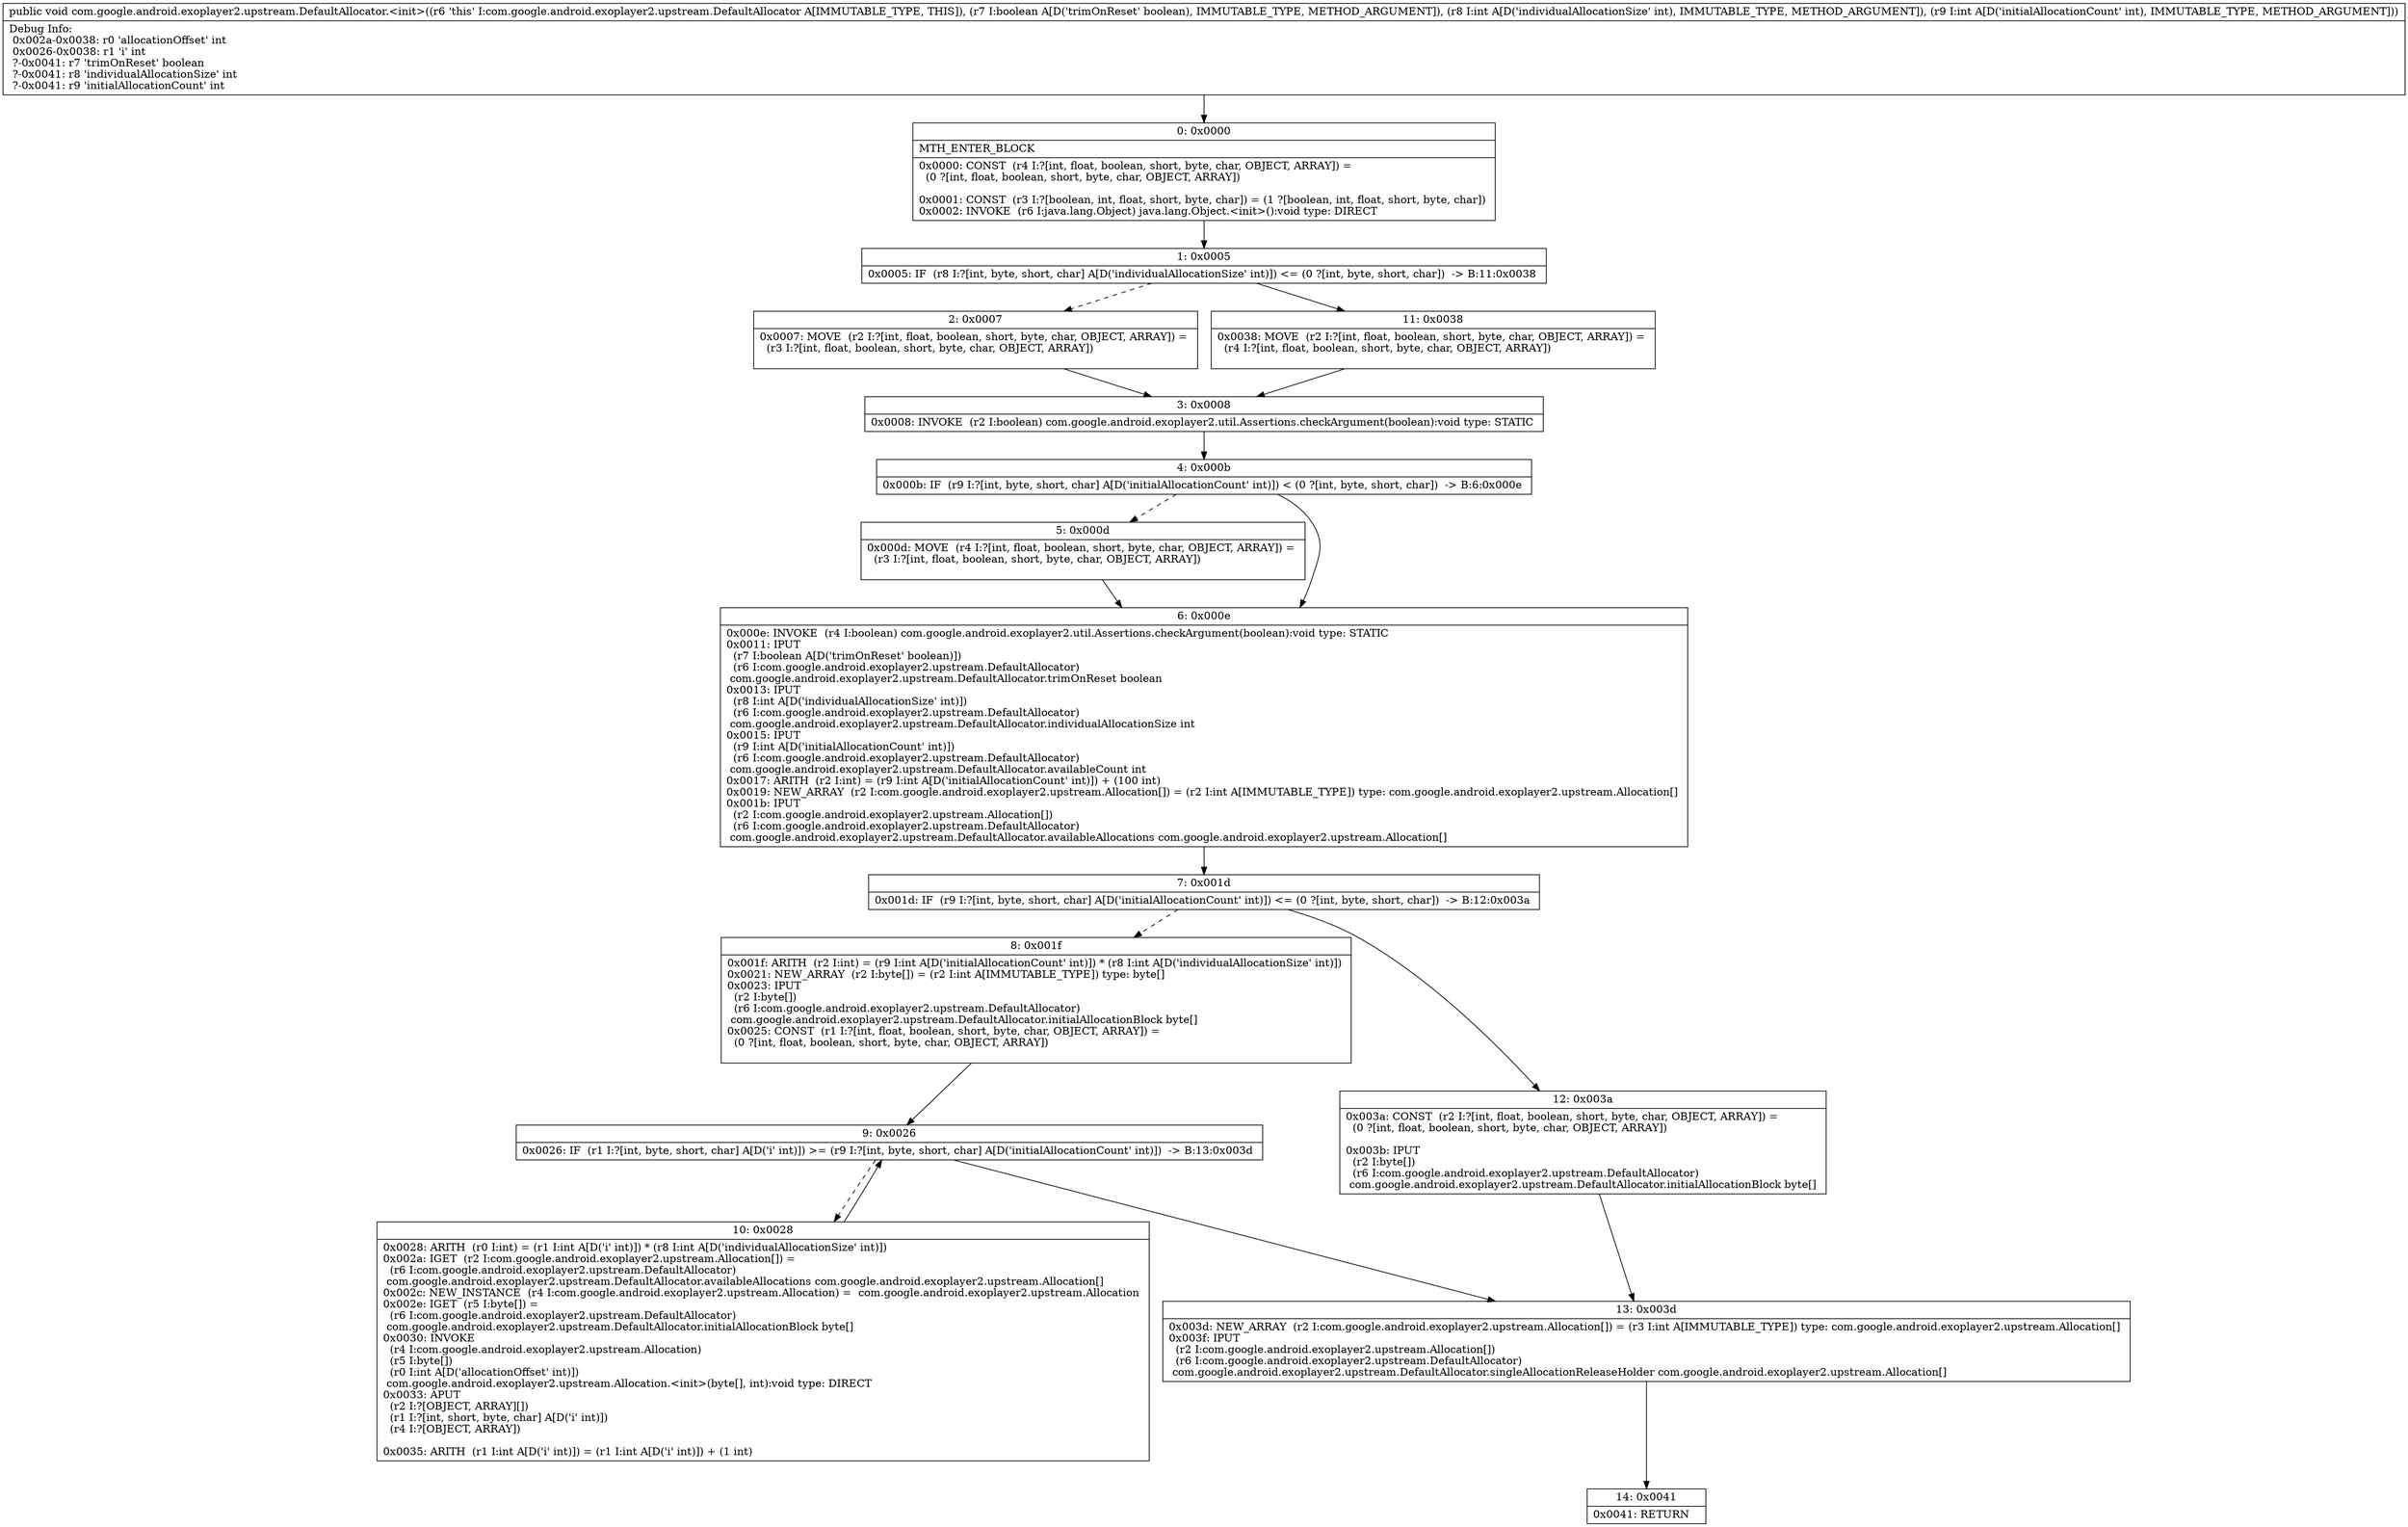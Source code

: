 digraph "CFG forcom.google.android.exoplayer2.upstream.DefaultAllocator.\<init\>(ZII)V" {
Node_0 [shape=record,label="{0\:\ 0x0000|MTH_ENTER_BLOCK\l|0x0000: CONST  (r4 I:?[int, float, boolean, short, byte, char, OBJECT, ARRAY]) = \l  (0 ?[int, float, boolean, short, byte, char, OBJECT, ARRAY])\l \l0x0001: CONST  (r3 I:?[boolean, int, float, short, byte, char]) = (1 ?[boolean, int, float, short, byte, char]) \l0x0002: INVOKE  (r6 I:java.lang.Object) java.lang.Object.\<init\>():void type: DIRECT \l}"];
Node_1 [shape=record,label="{1\:\ 0x0005|0x0005: IF  (r8 I:?[int, byte, short, char] A[D('individualAllocationSize' int)]) \<= (0 ?[int, byte, short, char])  \-\> B:11:0x0038 \l}"];
Node_2 [shape=record,label="{2\:\ 0x0007|0x0007: MOVE  (r2 I:?[int, float, boolean, short, byte, char, OBJECT, ARRAY]) = \l  (r3 I:?[int, float, boolean, short, byte, char, OBJECT, ARRAY])\l \l}"];
Node_3 [shape=record,label="{3\:\ 0x0008|0x0008: INVOKE  (r2 I:boolean) com.google.android.exoplayer2.util.Assertions.checkArgument(boolean):void type: STATIC \l}"];
Node_4 [shape=record,label="{4\:\ 0x000b|0x000b: IF  (r9 I:?[int, byte, short, char] A[D('initialAllocationCount' int)]) \< (0 ?[int, byte, short, char])  \-\> B:6:0x000e \l}"];
Node_5 [shape=record,label="{5\:\ 0x000d|0x000d: MOVE  (r4 I:?[int, float, boolean, short, byte, char, OBJECT, ARRAY]) = \l  (r3 I:?[int, float, boolean, short, byte, char, OBJECT, ARRAY])\l \l}"];
Node_6 [shape=record,label="{6\:\ 0x000e|0x000e: INVOKE  (r4 I:boolean) com.google.android.exoplayer2.util.Assertions.checkArgument(boolean):void type: STATIC \l0x0011: IPUT  \l  (r7 I:boolean A[D('trimOnReset' boolean)])\l  (r6 I:com.google.android.exoplayer2.upstream.DefaultAllocator)\l com.google.android.exoplayer2.upstream.DefaultAllocator.trimOnReset boolean \l0x0013: IPUT  \l  (r8 I:int A[D('individualAllocationSize' int)])\l  (r6 I:com.google.android.exoplayer2.upstream.DefaultAllocator)\l com.google.android.exoplayer2.upstream.DefaultAllocator.individualAllocationSize int \l0x0015: IPUT  \l  (r9 I:int A[D('initialAllocationCount' int)])\l  (r6 I:com.google.android.exoplayer2.upstream.DefaultAllocator)\l com.google.android.exoplayer2.upstream.DefaultAllocator.availableCount int \l0x0017: ARITH  (r2 I:int) = (r9 I:int A[D('initialAllocationCount' int)]) + (100 int) \l0x0019: NEW_ARRAY  (r2 I:com.google.android.exoplayer2.upstream.Allocation[]) = (r2 I:int A[IMMUTABLE_TYPE]) type: com.google.android.exoplayer2.upstream.Allocation[] \l0x001b: IPUT  \l  (r2 I:com.google.android.exoplayer2.upstream.Allocation[])\l  (r6 I:com.google.android.exoplayer2.upstream.DefaultAllocator)\l com.google.android.exoplayer2.upstream.DefaultAllocator.availableAllocations com.google.android.exoplayer2.upstream.Allocation[] \l}"];
Node_7 [shape=record,label="{7\:\ 0x001d|0x001d: IF  (r9 I:?[int, byte, short, char] A[D('initialAllocationCount' int)]) \<= (0 ?[int, byte, short, char])  \-\> B:12:0x003a \l}"];
Node_8 [shape=record,label="{8\:\ 0x001f|0x001f: ARITH  (r2 I:int) = (r9 I:int A[D('initialAllocationCount' int)]) * (r8 I:int A[D('individualAllocationSize' int)]) \l0x0021: NEW_ARRAY  (r2 I:byte[]) = (r2 I:int A[IMMUTABLE_TYPE]) type: byte[] \l0x0023: IPUT  \l  (r2 I:byte[])\l  (r6 I:com.google.android.exoplayer2.upstream.DefaultAllocator)\l com.google.android.exoplayer2.upstream.DefaultAllocator.initialAllocationBlock byte[] \l0x0025: CONST  (r1 I:?[int, float, boolean, short, byte, char, OBJECT, ARRAY]) = \l  (0 ?[int, float, boolean, short, byte, char, OBJECT, ARRAY])\l \l}"];
Node_9 [shape=record,label="{9\:\ 0x0026|0x0026: IF  (r1 I:?[int, byte, short, char] A[D('i' int)]) \>= (r9 I:?[int, byte, short, char] A[D('initialAllocationCount' int)])  \-\> B:13:0x003d \l}"];
Node_10 [shape=record,label="{10\:\ 0x0028|0x0028: ARITH  (r0 I:int) = (r1 I:int A[D('i' int)]) * (r8 I:int A[D('individualAllocationSize' int)]) \l0x002a: IGET  (r2 I:com.google.android.exoplayer2.upstream.Allocation[]) = \l  (r6 I:com.google.android.exoplayer2.upstream.DefaultAllocator)\l com.google.android.exoplayer2.upstream.DefaultAllocator.availableAllocations com.google.android.exoplayer2.upstream.Allocation[] \l0x002c: NEW_INSTANCE  (r4 I:com.google.android.exoplayer2.upstream.Allocation) =  com.google.android.exoplayer2.upstream.Allocation \l0x002e: IGET  (r5 I:byte[]) = \l  (r6 I:com.google.android.exoplayer2.upstream.DefaultAllocator)\l com.google.android.exoplayer2.upstream.DefaultAllocator.initialAllocationBlock byte[] \l0x0030: INVOKE  \l  (r4 I:com.google.android.exoplayer2.upstream.Allocation)\l  (r5 I:byte[])\l  (r0 I:int A[D('allocationOffset' int)])\l com.google.android.exoplayer2.upstream.Allocation.\<init\>(byte[], int):void type: DIRECT \l0x0033: APUT  \l  (r2 I:?[OBJECT, ARRAY][])\l  (r1 I:?[int, short, byte, char] A[D('i' int)])\l  (r4 I:?[OBJECT, ARRAY])\l \l0x0035: ARITH  (r1 I:int A[D('i' int)]) = (r1 I:int A[D('i' int)]) + (1 int) \l}"];
Node_11 [shape=record,label="{11\:\ 0x0038|0x0038: MOVE  (r2 I:?[int, float, boolean, short, byte, char, OBJECT, ARRAY]) = \l  (r4 I:?[int, float, boolean, short, byte, char, OBJECT, ARRAY])\l \l}"];
Node_12 [shape=record,label="{12\:\ 0x003a|0x003a: CONST  (r2 I:?[int, float, boolean, short, byte, char, OBJECT, ARRAY]) = \l  (0 ?[int, float, boolean, short, byte, char, OBJECT, ARRAY])\l \l0x003b: IPUT  \l  (r2 I:byte[])\l  (r6 I:com.google.android.exoplayer2.upstream.DefaultAllocator)\l com.google.android.exoplayer2.upstream.DefaultAllocator.initialAllocationBlock byte[] \l}"];
Node_13 [shape=record,label="{13\:\ 0x003d|0x003d: NEW_ARRAY  (r2 I:com.google.android.exoplayer2.upstream.Allocation[]) = (r3 I:int A[IMMUTABLE_TYPE]) type: com.google.android.exoplayer2.upstream.Allocation[] \l0x003f: IPUT  \l  (r2 I:com.google.android.exoplayer2.upstream.Allocation[])\l  (r6 I:com.google.android.exoplayer2.upstream.DefaultAllocator)\l com.google.android.exoplayer2.upstream.DefaultAllocator.singleAllocationReleaseHolder com.google.android.exoplayer2.upstream.Allocation[] \l}"];
Node_14 [shape=record,label="{14\:\ 0x0041|0x0041: RETURN   \l}"];
MethodNode[shape=record,label="{public void com.google.android.exoplayer2.upstream.DefaultAllocator.\<init\>((r6 'this' I:com.google.android.exoplayer2.upstream.DefaultAllocator A[IMMUTABLE_TYPE, THIS]), (r7 I:boolean A[D('trimOnReset' boolean), IMMUTABLE_TYPE, METHOD_ARGUMENT]), (r8 I:int A[D('individualAllocationSize' int), IMMUTABLE_TYPE, METHOD_ARGUMENT]), (r9 I:int A[D('initialAllocationCount' int), IMMUTABLE_TYPE, METHOD_ARGUMENT]))  | Debug Info:\l  0x002a\-0x0038: r0 'allocationOffset' int\l  0x0026\-0x0038: r1 'i' int\l  ?\-0x0041: r7 'trimOnReset' boolean\l  ?\-0x0041: r8 'individualAllocationSize' int\l  ?\-0x0041: r9 'initialAllocationCount' int\l}"];
MethodNode -> Node_0;
Node_0 -> Node_1;
Node_1 -> Node_2[style=dashed];
Node_1 -> Node_11;
Node_2 -> Node_3;
Node_3 -> Node_4;
Node_4 -> Node_5[style=dashed];
Node_4 -> Node_6;
Node_5 -> Node_6;
Node_6 -> Node_7;
Node_7 -> Node_8[style=dashed];
Node_7 -> Node_12;
Node_8 -> Node_9;
Node_9 -> Node_10[style=dashed];
Node_9 -> Node_13;
Node_10 -> Node_9;
Node_11 -> Node_3;
Node_12 -> Node_13;
Node_13 -> Node_14;
}

